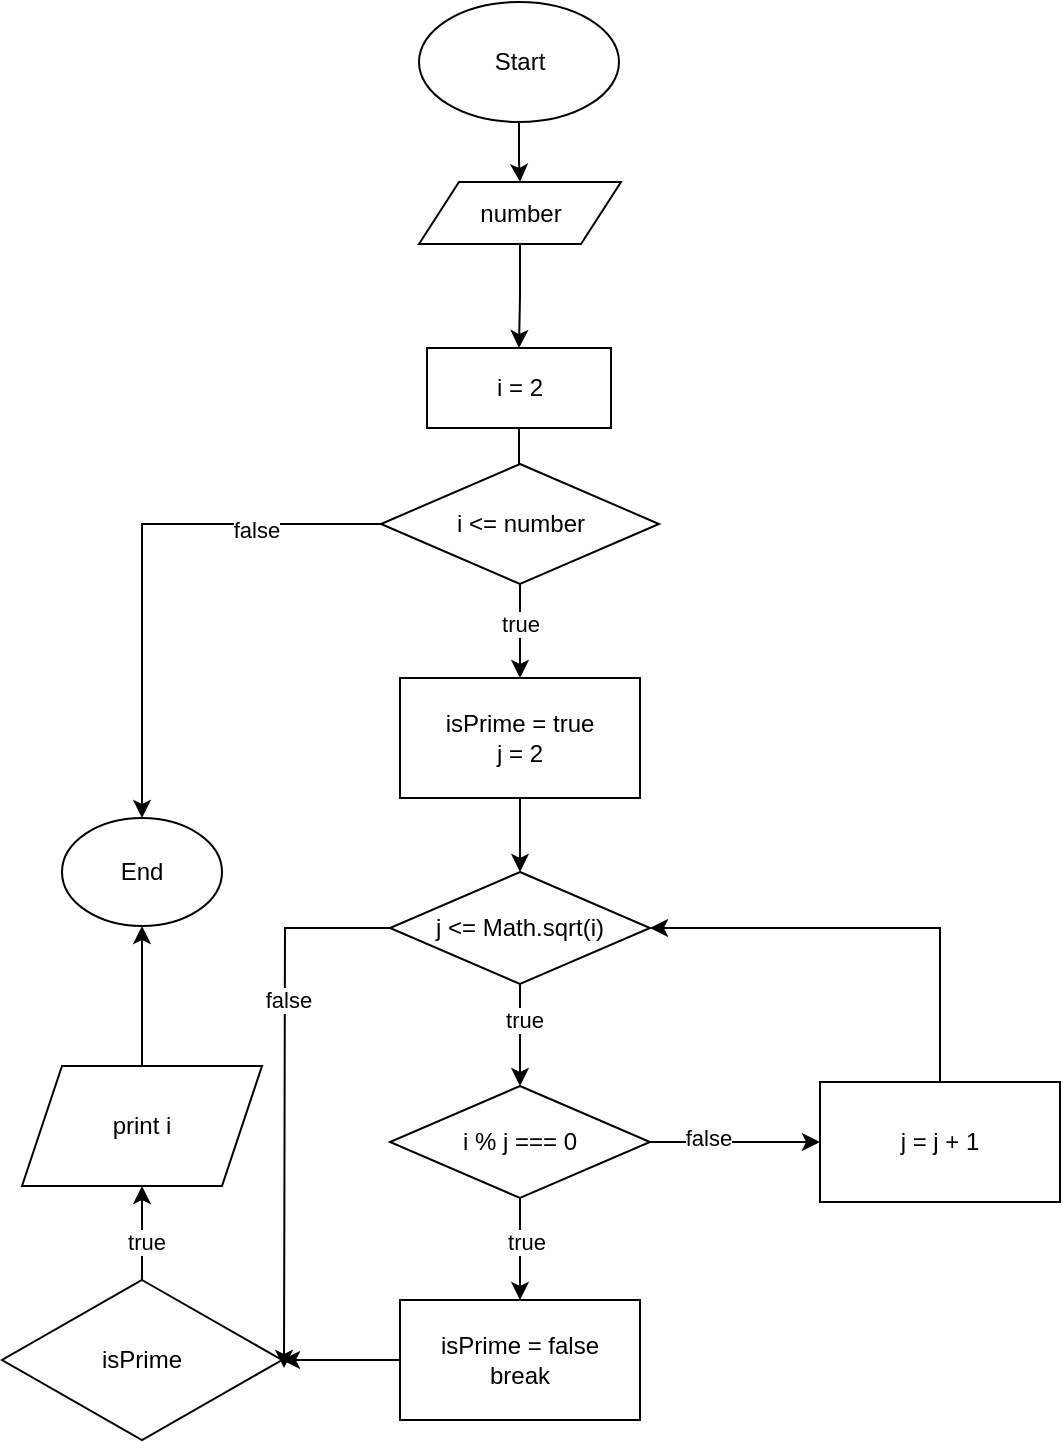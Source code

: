 <mxfile version="25.0.1">
  <diagram name="Page-1" id="J6qU1CufO3tT0paZhnID">
    <mxGraphModel dx="2033" dy="755" grid="0" gridSize="10" guides="1" tooltips="1" connect="1" arrows="1" fold="1" page="0" pageScale="1" pageWidth="827" pageHeight="1169" math="0" shadow="0">
      <root>
        <mxCell id="0" />
        <mxCell id="1" parent="0" />
        <mxCell id="n1ISIKl0yZO8UXlDY4mg-1" value="Start" style="ellipse;whiteSpace=wrap;html=1;" parent="1" vertex="1">
          <mxGeometry x="-40.5" y="57" width="100" height="60" as="geometry" />
        </mxCell>
        <mxCell id="n1ISIKl0yZO8UXlDY4mg-122" value="" style="edgeStyle=orthogonalEdgeStyle;rounded=0;orthogonalLoop=1;jettySize=auto;html=1;exitX=0.5;exitY=1;exitDx=0;exitDy=0;" parent="1" source="n1ISIKl0yZO8UXlDY4mg-123" target="n1ISIKl0yZO8UXlDY4mg-97" edge="1">
          <mxGeometry relative="1" as="geometry">
            <mxPoint x="10" y="259" as="sourcePoint" />
          </mxGeometry>
        </mxCell>
        <mxCell id="n1ISIKl0yZO8UXlDY4mg-126" value="" style="edgeStyle=orthogonalEdgeStyle;rounded=0;orthogonalLoop=1;jettySize=auto;html=1;" parent="1" source="n1ISIKl0yZO8UXlDY4mg-97" edge="1">
          <mxGeometry relative="1" as="geometry">
            <mxPoint x="10" y="395" as="targetPoint" />
          </mxGeometry>
        </mxCell>
        <mxCell id="n1ISIKl0yZO8UXlDY4mg-127" value="true" style="edgeLabel;html=1;align=center;verticalAlign=middle;resizable=0;points=[];" parent="n1ISIKl0yZO8UXlDY4mg-126" vertex="1" connectable="0">
          <mxGeometry x="-0.149" relative="1" as="geometry">
            <mxPoint as="offset" />
          </mxGeometry>
        </mxCell>
        <mxCell id="n1ISIKl0yZO8UXlDY4mg-168" style="edgeStyle=orthogonalEdgeStyle;rounded=0;orthogonalLoop=1;jettySize=auto;html=1;exitX=0;exitY=0.5;exitDx=0;exitDy=0;entryX=0.5;entryY=0;entryDx=0;entryDy=0;" parent="1" source="n1ISIKl0yZO8UXlDY4mg-97" target="n1ISIKl0yZO8UXlDY4mg-166" edge="1">
          <mxGeometry relative="1" as="geometry" />
        </mxCell>
        <mxCell id="n1ISIKl0yZO8UXlDY4mg-169" value="false" style="edgeLabel;html=1;align=center;verticalAlign=middle;resizable=0;points=[];" parent="n1ISIKl0yZO8UXlDY4mg-168" vertex="1" connectable="0">
          <mxGeometry x="-0.531" y="3" relative="1" as="geometry">
            <mxPoint as="offset" />
          </mxGeometry>
        </mxCell>
        <mxCell id="n1ISIKl0yZO8UXlDY4mg-97" value="i &amp;lt;= number" style="rhombus;whiteSpace=wrap;html=1;" parent="1" vertex="1">
          <mxGeometry x="-59.5" y="288" width="139" height="60" as="geometry" />
        </mxCell>
        <mxCell id="n1ISIKl0yZO8UXlDY4mg-123" value="i = 2" style="rounded=0;whiteSpace=wrap;html=1;" parent="1" vertex="1">
          <mxGeometry x="-36.5" y="230" width="92" height="40" as="geometry" />
        </mxCell>
        <mxCell id="n1ISIKl0yZO8UXlDY4mg-148" value="" style="edgeStyle=orthogonalEdgeStyle;rounded=0;orthogonalLoop=1;jettySize=auto;html=1;" parent="1" source="n1ISIKl0yZO8UXlDY4mg-146" target="n1ISIKl0yZO8UXlDY4mg-147" edge="1">
          <mxGeometry relative="1" as="geometry" />
        </mxCell>
        <mxCell id="n1ISIKl0yZO8UXlDY4mg-146" value="isPrime = true&lt;br&gt;j = 2" style="whiteSpace=wrap;html=1;" parent="1" vertex="1">
          <mxGeometry x="-50" y="395" width="120" height="60" as="geometry" />
        </mxCell>
        <mxCell id="n1ISIKl0yZO8UXlDY4mg-150" value="" style="edgeStyle=orthogonalEdgeStyle;rounded=0;orthogonalLoop=1;jettySize=auto;html=1;" parent="1" source="n1ISIKl0yZO8UXlDY4mg-147" target="n1ISIKl0yZO8UXlDY4mg-149" edge="1">
          <mxGeometry relative="1" as="geometry" />
        </mxCell>
        <mxCell id="n1ISIKl0yZO8UXlDY4mg-151" value="true" style="edgeLabel;html=1;align=center;verticalAlign=middle;resizable=0;points=[];" parent="n1ISIKl0yZO8UXlDY4mg-150" vertex="1" connectable="0">
          <mxGeometry x="-0.294" y="2" relative="1" as="geometry">
            <mxPoint as="offset" />
          </mxGeometry>
        </mxCell>
        <mxCell id="n1ISIKl0yZO8UXlDY4mg-170" style="edgeStyle=orthogonalEdgeStyle;rounded=0;orthogonalLoop=1;jettySize=auto;html=1;exitX=0;exitY=0.5;exitDx=0;exitDy=0;" parent="1" source="n1ISIKl0yZO8UXlDY4mg-147" edge="1">
          <mxGeometry relative="1" as="geometry">
            <mxPoint x="-108" y="740" as="targetPoint" />
          </mxGeometry>
        </mxCell>
        <mxCell id="n1ISIKl0yZO8UXlDY4mg-171" value="false" style="edgeLabel;html=1;align=center;verticalAlign=middle;resizable=0;points=[];" parent="n1ISIKl0yZO8UXlDY4mg-170" vertex="1" connectable="0">
          <mxGeometry x="-0.35" y="1" relative="1" as="geometry">
            <mxPoint as="offset" />
          </mxGeometry>
        </mxCell>
        <mxCell id="n1ISIKl0yZO8UXlDY4mg-147" value="j &amp;lt;= Math.sqrt(i)" style="rhombus;whiteSpace=wrap;html=1;" parent="1" vertex="1">
          <mxGeometry x="-55" y="492" width="130" height="56" as="geometry" />
        </mxCell>
        <mxCell id="n1ISIKl0yZO8UXlDY4mg-155" value="" style="edgeStyle=orthogonalEdgeStyle;rounded=0;orthogonalLoop=1;jettySize=auto;html=1;" parent="1" source="n1ISIKl0yZO8UXlDY4mg-149" target="n1ISIKl0yZO8UXlDY4mg-154" edge="1">
          <mxGeometry relative="1" as="geometry" />
        </mxCell>
        <mxCell id="n1ISIKl0yZO8UXlDY4mg-156" value="true" style="edgeLabel;html=1;align=center;verticalAlign=middle;resizable=0;points=[];" parent="n1ISIKl0yZO8UXlDY4mg-155" vertex="1" connectable="0">
          <mxGeometry x="-0.137" y="3" relative="1" as="geometry">
            <mxPoint as="offset" />
          </mxGeometry>
        </mxCell>
        <mxCell id="n1ISIKl0yZO8UXlDY4mg-163" value="" style="edgeStyle=orthogonalEdgeStyle;rounded=0;orthogonalLoop=1;jettySize=auto;html=1;" parent="1" source="n1ISIKl0yZO8UXlDY4mg-149" target="n1ISIKl0yZO8UXlDY4mg-162" edge="1">
          <mxGeometry relative="1" as="geometry" />
        </mxCell>
        <mxCell id="n1ISIKl0yZO8UXlDY4mg-164" value="false" style="edgeLabel;html=1;align=center;verticalAlign=middle;resizable=0;points=[];" parent="n1ISIKl0yZO8UXlDY4mg-163" vertex="1" connectable="0">
          <mxGeometry x="-0.318" y="2" relative="1" as="geometry">
            <mxPoint as="offset" />
          </mxGeometry>
        </mxCell>
        <mxCell id="n1ISIKl0yZO8UXlDY4mg-149" value="i % j === 0" style="rhombus;whiteSpace=wrap;html=1;" parent="1" vertex="1">
          <mxGeometry x="-55" y="599" width="130" height="56" as="geometry" />
        </mxCell>
        <mxCell id="n1ISIKl0yZO8UXlDY4mg-158" value="" style="edgeStyle=orthogonalEdgeStyle;rounded=0;orthogonalLoop=1;jettySize=auto;html=1;" parent="1" source="n1ISIKl0yZO8UXlDY4mg-154" target="n1ISIKl0yZO8UXlDY4mg-157" edge="1">
          <mxGeometry relative="1" as="geometry" />
        </mxCell>
        <mxCell id="n1ISIKl0yZO8UXlDY4mg-154" value="isPrime = false&lt;br&gt;break" style="whiteSpace=wrap;html=1;" parent="1" vertex="1">
          <mxGeometry x="-50" y="706" width="120" height="60" as="geometry" />
        </mxCell>
        <mxCell id="n1ISIKl0yZO8UXlDY4mg-160" value="" style="edgeStyle=orthogonalEdgeStyle;rounded=0;orthogonalLoop=1;jettySize=auto;html=1;" parent="1" source="n1ISIKl0yZO8UXlDY4mg-157" target="n1ISIKl0yZO8UXlDY4mg-159" edge="1">
          <mxGeometry relative="1" as="geometry" />
        </mxCell>
        <mxCell id="n1ISIKl0yZO8UXlDY4mg-161" value="true" style="edgeLabel;html=1;align=center;verticalAlign=middle;resizable=0;points=[];" parent="n1ISIKl0yZO8UXlDY4mg-160" vertex="1" connectable="0">
          <mxGeometry x="-0.192" y="-2" relative="1" as="geometry">
            <mxPoint as="offset" />
          </mxGeometry>
        </mxCell>
        <mxCell id="n1ISIKl0yZO8UXlDY4mg-157" value="isPrime" style="rhombus;whiteSpace=wrap;html=1;" parent="1" vertex="1">
          <mxGeometry x="-249" y="696" width="140" height="80" as="geometry" />
        </mxCell>
        <mxCell id="n1ISIKl0yZO8UXlDY4mg-167" value="" style="edgeStyle=orthogonalEdgeStyle;rounded=0;orthogonalLoop=1;jettySize=auto;html=1;" parent="1" source="n1ISIKl0yZO8UXlDY4mg-159" target="n1ISIKl0yZO8UXlDY4mg-166" edge="1">
          <mxGeometry relative="1" as="geometry" />
        </mxCell>
        <mxCell id="n1ISIKl0yZO8UXlDY4mg-159" value="print i" style="shape=parallelogram;perimeter=parallelogramPerimeter;whiteSpace=wrap;html=1;fixedSize=1;" parent="1" vertex="1">
          <mxGeometry x="-239" y="589" width="120" height="60" as="geometry" />
        </mxCell>
        <mxCell id="n1ISIKl0yZO8UXlDY4mg-165" style="edgeStyle=orthogonalEdgeStyle;rounded=0;orthogonalLoop=1;jettySize=auto;html=1;exitX=0.5;exitY=0;exitDx=0;exitDy=0;entryX=1;entryY=0.5;entryDx=0;entryDy=0;" parent="1" source="n1ISIKl0yZO8UXlDY4mg-162" target="n1ISIKl0yZO8UXlDY4mg-147" edge="1">
          <mxGeometry relative="1" as="geometry" />
        </mxCell>
        <mxCell id="n1ISIKl0yZO8UXlDY4mg-162" value="j = j + 1" style="whiteSpace=wrap;html=1;" parent="1" vertex="1">
          <mxGeometry x="160" y="597" width="120" height="60" as="geometry" />
        </mxCell>
        <mxCell id="n1ISIKl0yZO8UXlDY4mg-166" value="End" style="ellipse;whiteSpace=wrap;html=1;" parent="1" vertex="1">
          <mxGeometry x="-219" y="465" width="80" height="54" as="geometry" />
        </mxCell>
        <mxCell id="gcalkn5BYXTvH8iBUlCD-3" value="" style="edgeStyle=orthogonalEdgeStyle;rounded=0;orthogonalLoop=1;jettySize=auto;html=1;" edge="1" parent="1" source="n1ISIKl0yZO8UXlDY4mg-1" target="gcalkn5BYXTvH8iBUlCD-2">
          <mxGeometry relative="1" as="geometry">
            <mxPoint x="14.5" y="166" as="targetPoint" />
            <mxPoint x="14.5" y="126" as="sourcePoint" />
          </mxGeometry>
        </mxCell>
        <mxCell id="gcalkn5BYXTvH8iBUlCD-5" value="" style="edgeStyle=orthogonalEdgeStyle;rounded=0;orthogonalLoop=1;jettySize=auto;html=1;" edge="1" parent="1" source="gcalkn5BYXTvH8iBUlCD-2" target="n1ISIKl0yZO8UXlDY4mg-123">
          <mxGeometry relative="1" as="geometry" />
        </mxCell>
        <mxCell id="gcalkn5BYXTvH8iBUlCD-2" value="number" style="shape=parallelogram;perimeter=parallelogramPerimeter;whiteSpace=wrap;html=1;fixedSize=1;" vertex="1" parent="1">
          <mxGeometry x="-40.5" y="147" width="101" height="31" as="geometry" />
        </mxCell>
      </root>
    </mxGraphModel>
  </diagram>
</mxfile>
